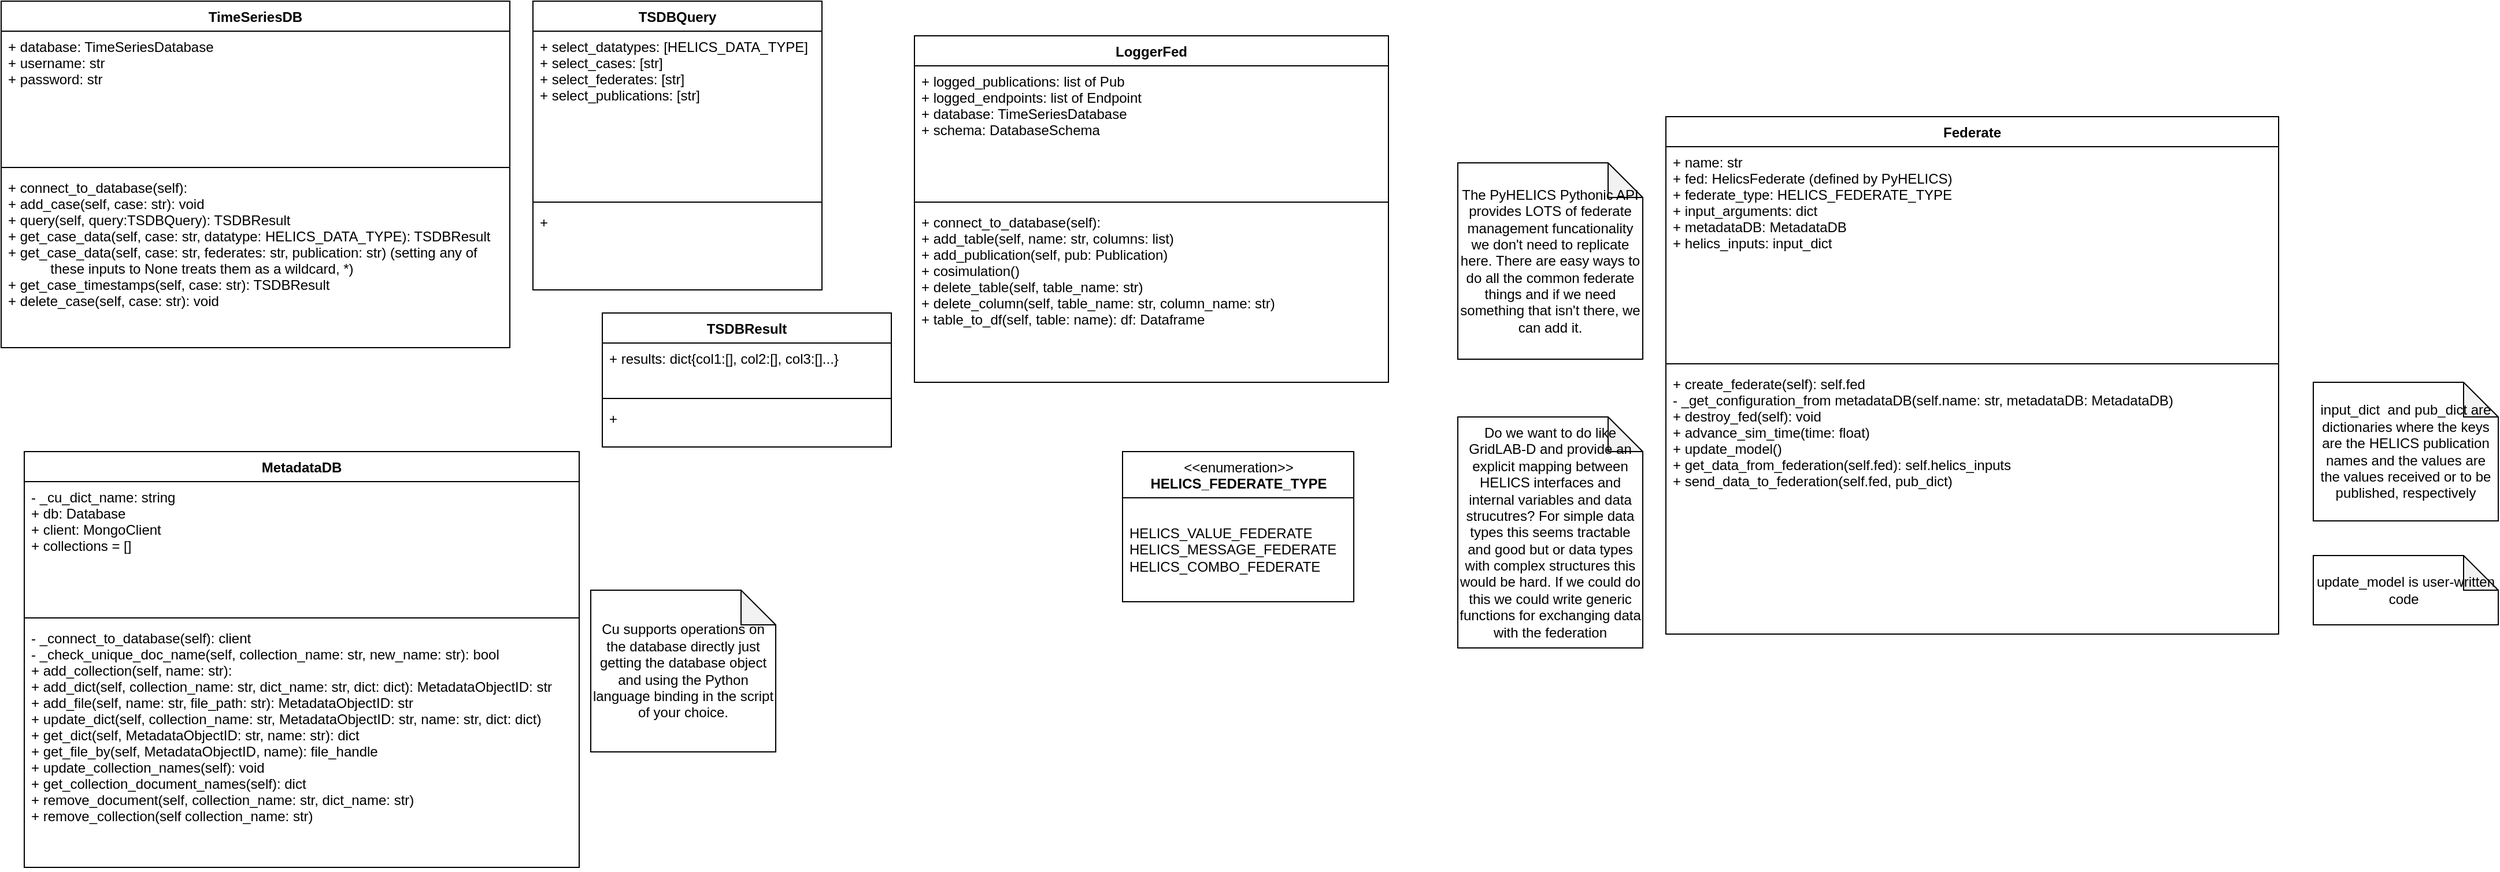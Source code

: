 <mxfile>
    <diagram id="t3LKLqEtbccrNYtRNrDR" name="Page-1">
        <mxGraphModel dx="11309" dy="1268" grid="1" gridSize="10" guides="1" tooltips="1" connect="1" arrows="1" fold="1" page="1" pageScale="1" pageWidth="10000" pageHeight="10000" math="0" shadow="0">
            <root>
                <mxCell id="0"/>
                <mxCell id="1" parent="0"/>
                <mxCell id="2" value="TimeSeriesDB" style="swimlane;fontStyle=1;align=center;verticalAlign=top;childLayout=stackLayout;horizontal=1;startSize=26;horizontalStack=0;resizeParent=1;resizeParentMax=0;resizeLast=0;collapsible=1;marginBottom=0;" parent="1" vertex="1">
                    <mxGeometry x="-9910" y="20" width="440" height="300" as="geometry"/>
                </mxCell>
                <mxCell id="3" value="+ database: TimeSeriesDatabase&#10;+ username: str&#10;+ password: str" style="text;strokeColor=none;fillColor=none;align=left;verticalAlign=top;spacingLeft=4;spacingRight=4;overflow=hidden;rotatable=0;points=[[0,0.5],[1,0.5]];portConstraint=eastwest;" parent="2" vertex="1">
                    <mxGeometry y="26" width="440" height="114" as="geometry"/>
                </mxCell>
                <mxCell id="4" value="" style="line;strokeWidth=1;fillColor=none;align=left;verticalAlign=middle;spacingTop=-1;spacingLeft=3;spacingRight=3;rotatable=0;labelPosition=right;points=[];portConstraint=eastwest;strokeColor=inherit;" parent="2" vertex="1">
                    <mxGeometry y="140" width="440" height="8" as="geometry"/>
                </mxCell>
                <mxCell id="5" value="+ connect_to_database(self): &#10;+ add_case(self, case: str): void&#10;+ query(self, query:TSDBQuery): TSDBResult&#10;+ get_case_data(self, case: str, datatype: HELICS_DATA_TYPE): TSDBResult&#10;+ get_case_data(self, case: str, federates: str, publication: str) (setting any of &#10;           these inputs to None treats them as a wildcard, *)&#10;+ get_case_timestamps(self, case: str): TSDBResult&#10;+ delete_case(self, case: str): void&#10;&#10;" style="text;strokeColor=none;fillColor=none;align=left;verticalAlign=top;spacingLeft=4;spacingRight=4;overflow=hidden;rotatable=0;points=[[0,0.5],[1,0.5]];portConstraint=eastwest;" parent="2" vertex="1">
                    <mxGeometry y="148" width="440" height="152" as="geometry"/>
                </mxCell>
                <mxCell id="6" value="TSDBQuery" style="swimlane;fontStyle=1;align=center;verticalAlign=top;childLayout=stackLayout;horizontal=1;startSize=26;horizontalStack=0;resizeParent=1;resizeParentMax=0;resizeLast=0;collapsible=1;marginBottom=0;" parent="1" vertex="1">
                    <mxGeometry x="-9450" y="20" width="250" height="250" as="geometry">
                        <mxRectangle x="110" y="60" width="120" height="30" as="alternateBounds"/>
                    </mxGeometry>
                </mxCell>
                <mxCell id="7" value="+ select_datatypes: [HELICS_DATA_TYPE] &#10;+ select_cases: [str]&#10;+ select_federates: [str]&#10;+ select_publications: [str]" style="text;strokeColor=none;fillColor=none;align=left;verticalAlign=top;spacingLeft=4;spacingRight=4;overflow=hidden;rotatable=0;points=[[0,0.5],[1,0.5]];portConstraint=eastwest;" parent="6" vertex="1">
                    <mxGeometry y="26" width="250" height="144" as="geometry"/>
                </mxCell>
                <mxCell id="8" value="" style="line;strokeWidth=1;fillColor=none;align=left;verticalAlign=middle;spacingTop=-1;spacingLeft=3;spacingRight=3;rotatable=0;labelPosition=right;points=[];portConstraint=eastwest;strokeColor=inherit;" parent="6" vertex="1">
                    <mxGeometry y="170" width="250" height="8" as="geometry"/>
                </mxCell>
                <mxCell id="9" value="+" style="text;strokeColor=none;fillColor=none;align=left;verticalAlign=top;spacingLeft=4;spacingRight=4;overflow=hidden;rotatable=0;points=[[0,0.5],[1,0.5]];portConstraint=eastwest;fontStyle=0" parent="6" vertex="1">
                    <mxGeometry y="178" width="250" height="72" as="geometry"/>
                </mxCell>
                <mxCell id="10" value="MetadataDB" style="swimlane;fontStyle=1;align=center;verticalAlign=top;childLayout=stackLayout;horizontal=1;startSize=26;horizontalStack=0;resizeParent=1;resizeParentMax=0;resizeLast=0;collapsible=1;marginBottom=0;" parent="1" vertex="1">
                    <mxGeometry x="-9890" y="410" width="480" height="360" as="geometry"/>
                </mxCell>
                <mxCell id="11" value="- _cu_dict_name: string&#10;+ db: Database&#10;+ client: MongoClient&#10;+ collections = []&#10;" style="text;strokeColor=none;fillColor=none;align=left;verticalAlign=top;spacingLeft=4;spacingRight=4;overflow=hidden;rotatable=0;points=[[0,0.5],[1,0.5]];portConstraint=eastwest;" parent="10" vertex="1">
                    <mxGeometry y="26" width="480" height="114" as="geometry"/>
                </mxCell>
                <mxCell id="12" value="" style="line;strokeWidth=1;fillColor=none;align=left;verticalAlign=middle;spacingTop=-1;spacingLeft=3;spacingRight=3;rotatable=0;labelPosition=right;points=[];portConstraint=eastwest;strokeColor=inherit;" parent="10" vertex="1">
                    <mxGeometry y="140" width="480" height="8" as="geometry"/>
                </mxCell>
                <mxCell id="13" value="- _connect_to_database(self): client&#10;- _check_unique_doc_name(self, collection_name: str, new_name: str): bool&#10;+ add_collection(self, name: str):&#10;+ add_dict(self, collection_name: str, dict_name: str, dict: dict): MetadataObjectID: str&#10;+ add_file(self, name: str, file_path: str): MetadataObjectID: str&#10;+ update_dict(self, collection_name: str, MetadataObjectID: str, name: str, dict: dict)&#10;+ get_dict(self, MetadataObjectID: str, name: str): dict&#10;+ get_file_by(self, MetadataObjectID, name): file_handle&#10;+ update_collection_names(self): void&#10;+ get_collection_document_names(self): dict&#10;+ remove_document(self, collection_name: str, dict_name: str)&#10;+ remove_collection(self collection_name: str)&#10;&#10; &#10;" style="text;strokeColor=none;fillColor=none;align=left;verticalAlign=top;spacingLeft=4;spacingRight=4;overflow=hidden;rotatable=0;points=[[0,0.5],[1,0.5]];portConstraint=eastwest;" parent="10" vertex="1">
                    <mxGeometry y="148" width="480" height="212" as="geometry"/>
                </mxCell>
                <mxCell id="14" value="Cu supports operations on the database directly just getting the database object and using the Python language binding in the script of your choice." style="shape=note;whiteSpace=wrap;html=1;backgroundOutline=1;darkOpacity=0.05;" parent="1" vertex="1">
                    <mxGeometry x="-9400" y="530" width="160" height="140" as="geometry"/>
                </mxCell>
                <mxCell id="15" value="LoggerFed" style="swimlane;fontStyle=1;align=center;verticalAlign=top;childLayout=stackLayout;horizontal=1;startSize=26;horizontalStack=0;resizeParent=1;resizeParentMax=0;resizeLast=0;collapsible=1;marginBottom=0;" parent="1" vertex="1">
                    <mxGeometry x="-9120" y="50" width="410" height="300" as="geometry"/>
                </mxCell>
                <mxCell id="16" value="+ logged_publications: list of Pub&#10;+ logged_endpoints: list of Endpoint&#10;+ database: TimeSeriesDatabase&#10;+ schema: DatabaseSchema" style="text;strokeColor=none;fillColor=none;align=left;verticalAlign=top;spacingLeft=4;spacingRight=4;overflow=hidden;rotatable=0;points=[[0,0.5],[1,0.5]];portConstraint=eastwest;" parent="15" vertex="1">
                    <mxGeometry y="26" width="410" height="114" as="geometry"/>
                </mxCell>
                <mxCell id="17" value="" style="line;strokeWidth=1;fillColor=none;align=left;verticalAlign=middle;spacingTop=-1;spacingLeft=3;spacingRight=3;rotatable=0;labelPosition=right;points=[];portConstraint=eastwest;strokeColor=inherit;" parent="15" vertex="1">
                    <mxGeometry y="140" width="410" height="8" as="geometry"/>
                </mxCell>
                <mxCell id="18" value="+ connect_to_database(self): &#10;+ add_table(self, name: str, columns: list)&#10;+ add_publication(self, pub: Publication)&#10;+ cosimulation()&#10;+ delete_table(self, table_name: str)&#10;+ delete_column(self, table_name: str, column_name: str)&#10;+ table_to_df(self, table: name): df: Dataframe" style="text;strokeColor=none;fillColor=none;align=left;verticalAlign=top;spacingLeft=4;spacingRight=4;overflow=hidden;rotatable=0;points=[[0,0.5],[1,0.5]];portConstraint=eastwest;" parent="15" vertex="1">
                    <mxGeometry y="148" width="410" height="152" as="geometry"/>
                </mxCell>
                <mxCell id="44" value="TSDBResult" style="swimlane;fontStyle=1;align=center;verticalAlign=top;childLayout=stackLayout;horizontal=1;startSize=26;horizontalStack=0;resizeParent=1;resizeParentMax=0;resizeLast=0;collapsible=1;marginBottom=0;" parent="1" vertex="1">
                    <mxGeometry x="-9390" y="290" width="250" height="116" as="geometry">
                        <mxRectangle x="110" y="60" width="120" height="30" as="alternateBounds"/>
                    </mxGeometry>
                </mxCell>
                <mxCell id="45" value="+ results: dict{col1:[], col2:[], col3:[]...}" style="text;strokeColor=none;fillColor=none;align=left;verticalAlign=top;spacingLeft=4;spacingRight=4;overflow=hidden;rotatable=0;points=[[0,0.5],[1,0.5]];portConstraint=eastwest;" parent="44" vertex="1">
                    <mxGeometry y="26" width="250" height="44" as="geometry"/>
                </mxCell>
                <mxCell id="46" value="" style="line;strokeWidth=1;fillColor=none;align=left;verticalAlign=middle;spacingTop=-1;spacingLeft=3;spacingRight=3;rotatable=0;labelPosition=right;points=[];portConstraint=eastwest;strokeColor=inherit;" parent="44" vertex="1">
                    <mxGeometry y="70" width="250" height="8" as="geometry"/>
                </mxCell>
                <mxCell id="47" value="+" style="text;strokeColor=none;fillColor=none;align=left;verticalAlign=top;spacingLeft=4;spacingRight=4;overflow=hidden;rotatable=0;points=[[0,0.5],[1,0.5]];portConstraint=eastwest;fontStyle=0" parent="44" vertex="1">
                    <mxGeometry y="78" width="250" height="38" as="geometry"/>
                </mxCell>
                <mxCell id="48" value="Federate" style="swimlane;fontStyle=1;align=center;verticalAlign=top;childLayout=stackLayout;horizontal=1;startSize=26;horizontalStack=0;resizeParent=1;resizeParentMax=0;resizeLast=0;collapsible=1;marginBottom=0;" vertex="1" parent="1">
                    <mxGeometry x="-8470" y="120" width="530" height="448" as="geometry">
                        <mxRectangle x="110" y="60" width="120" height="30" as="alternateBounds"/>
                    </mxGeometry>
                </mxCell>
                <mxCell id="49" value="+ name: str&#10;+ fed: HelicsFederate (defined by PyHELICS)&#10;+ federate_type: HELICS_FEDERATE_TYPE&#10;+ input_arguments: dict&#10;+ metadataDB: MetadataDB&#10;+ helics_inputs: input_dict" style="text;strokeColor=none;fillColor=none;align=left;verticalAlign=top;spacingLeft=4;spacingRight=4;overflow=hidden;rotatable=0;points=[[0,0.5],[1,0.5]];portConstraint=eastwest;" vertex="1" parent="48">
                    <mxGeometry y="26" width="530" height="184" as="geometry"/>
                </mxCell>
                <mxCell id="50" value="" style="line;strokeWidth=1;fillColor=none;align=left;verticalAlign=middle;spacingTop=-1;spacingLeft=3;spacingRight=3;rotatable=0;labelPosition=right;points=[];portConstraint=eastwest;strokeColor=inherit;" vertex="1" parent="48">
                    <mxGeometry y="210" width="530" height="8" as="geometry"/>
                </mxCell>
                <mxCell id="51" value="+ create_federate(self): self.fed&#10;- _get_configuration_from metadataDB(self.name: str, metadataDB: MetadataDB)&#10;+ destroy_fed(self): void&#10;+ advance_sim_time(time: float)&#10;+ update_model()&#10;+ get_data_from_federation(self.fed): self.helics_inputs&#10;+ send_data_to_federation(self.fed, pub_dict)&#10;&#10;" style="text;strokeColor=none;fillColor=none;align=left;verticalAlign=top;spacingLeft=4;spacingRight=4;overflow=hidden;rotatable=0;points=[[0,0.5],[1,0.5]];portConstraint=eastwest;fontStyle=0" vertex="1" parent="48">
                    <mxGeometry y="218" width="530" height="230" as="geometry"/>
                </mxCell>
                <mxCell id="56" value="&amp;lt;&amp;lt;enumeration&amp;gt;&amp;gt;&lt;br&gt;&lt;span style=&quot;font-weight: 700;&quot;&gt;HELICS_FEDERATE_TYPE&lt;/span&gt;" style="swimlane;fontStyle=0;align=center;verticalAlign=top;childLayout=stackLayout;horizontal=1;startSize=40;horizontalStack=0;resizeParent=1;resizeParentMax=0;resizeLast=0;collapsible=0;marginBottom=0;html=1;" vertex="1" parent="1">
                    <mxGeometry x="-8940" y="410" width="200" height="130" as="geometry"/>
                </mxCell>
                <mxCell id="57" value="HELICS_VALUE_FEDERATE&lt;br&gt;HELICS_MESSAGE_FEDERATE&lt;br&gt;HELICS_COMBO_FEDERATE" style="text;html=1;strokeColor=none;fillColor=none;align=left;verticalAlign=middle;spacingLeft=4;spacingRight=4;overflow=hidden;rotatable=0;points=[[0,0.5],[1,0.5]];portConstraint=eastwest;" vertex="1" parent="56">
                    <mxGeometry y="40" width="200" height="90" as="geometry"/>
                </mxCell>
                <mxCell id="80" value="The PyHELICS Pythonic API provides LOTS of federate management funcationality we don't need to replicate here. There are easy ways to do all the common federate things and if we need something that isn't there, we can add it." style="shape=note;whiteSpace=wrap;html=1;backgroundOutline=1;darkOpacity=0.05;" vertex="1" parent="1">
                    <mxGeometry x="-8650" y="160" width="160" height="170" as="geometry"/>
                </mxCell>
                <mxCell id="85" value="Do we want to do like GridLAB-D and provide an explicit mapping between HELICS interfaces and internal variables and data strucutres? For simple data types this seems tractable and good but or data types with complex structures this would be hard. If we could do this we could write generic functions for exchanging data with the federation" style="shape=note;whiteSpace=wrap;html=1;backgroundOutline=1;darkOpacity=0.05;" vertex="1" parent="1">
                    <mxGeometry x="-8650" y="380" width="160" height="200" as="geometry"/>
                </mxCell>
                <mxCell id="90" value="input_dict&amp;nbsp; and pub_dict are dictionaries where the keys are the HELICS publication names and the values are the values received or to be published, respectively" style="shape=note;whiteSpace=wrap;html=1;backgroundOutline=1;darkOpacity=0.05;" vertex="1" parent="1">
                    <mxGeometry x="-7910" y="350" width="160" height="120" as="geometry"/>
                </mxCell>
                <mxCell id="91" value="update_model is user-written code&amp;nbsp;" style="shape=note;whiteSpace=wrap;html=1;backgroundOutline=1;darkOpacity=0.05;" vertex="1" parent="1">
                    <mxGeometry x="-7910" y="500" width="160" height="60" as="geometry"/>
                </mxCell>
            </root>
        </mxGraphModel>
    </diagram>
</mxfile>